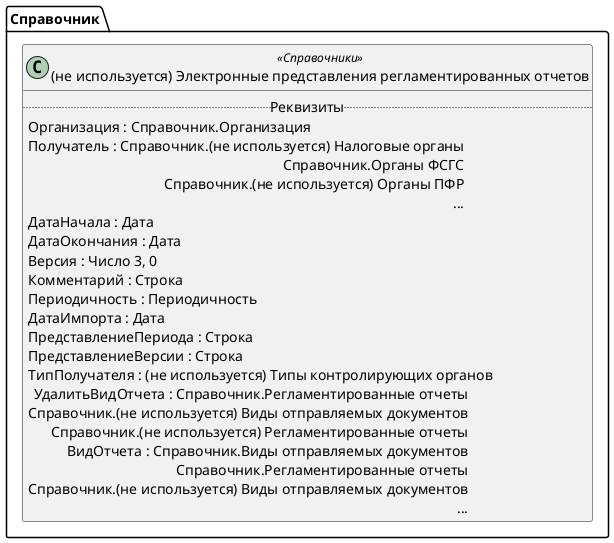 ﻿@startuml УдалитьЭлектронныеПредставленияРегламентированныхОтчетов
'!include templates.wsd
'..\include templates.wsd
class Справочник.УдалитьЭлектронныеПредставленияРегламентированныхОтчетов as "(не используется) Электронные представления регламентированных отчетов" <<Справочники>>
{
..Реквизиты..
Организация : Справочник.Организация
Получатель : Справочник.(не используется) Налоговые органы\rСправочник.Органы ФСГС\rСправочник.(не используется) Органы ПФР\r...
ДатаНачала : Дата
ДатаОкончания : Дата
Версия : Число 3, 0
Комментарий : Строка
Периодичность : Периодичность
ДатаИмпорта : Дата
ПредставлениеПериода : Строка
ПредставлениеВерсии : Строка
ТипПолучателя : (не используется) Типы контролирующих органов
УдалитьВидОтчета : Справочник.Регламентированные отчеты\rСправочник.(не используется) Виды отправляемых документов\rСправочник.(не используется) Регламентированные отчеты
ВидОтчета : Справочник.Виды отправляемых документов\rСправочник.Регламентированные отчеты\rСправочник.(не используется) Виды отправляемых документов\r...
}
@enduml
